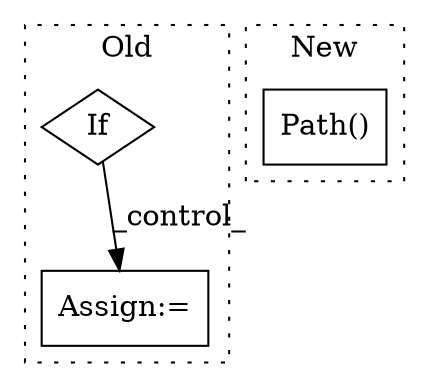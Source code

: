 digraph G {
subgraph cluster0 {
1 [label="If" a="96" s="1853" l="3" shape="diamond"];
3 [label="Assign:=" a="68" s="1896" l="3" shape="box"];
label = "Old";
style="dotted";
}
subgraph cluster1 {
2 [label="Path()" a="75" s="2803,2827" l="13,1" shape="box"];
label = "New";
style="dotted";
}
1 -> 3 [label="_control_"];
}